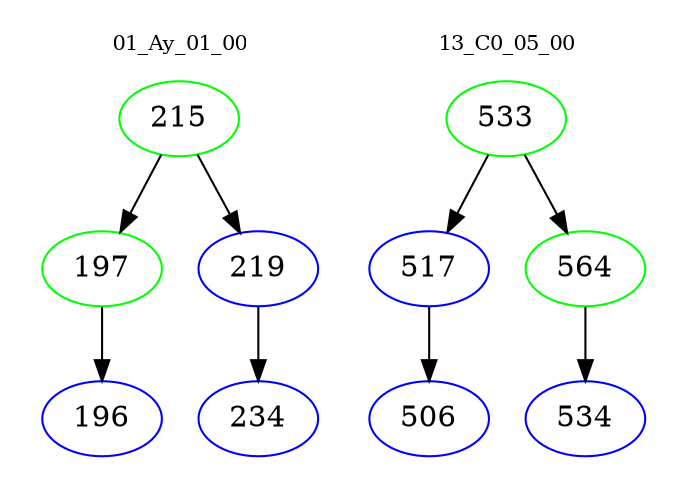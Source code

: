 digraph{
subgraph cluster_0 {
color = white
label = "01_Ay_01_00";
fontsize=10;
T0_215 [label="215", color="green"]
T0_215 -> T0_197 [color="black"]
T0_197 [label="197", color="green"]
T0_197 -> T0_196 [color="black"]
T0_196 [label="196", color="blue"]
T0_215 -> T0_219 [color="black"]
T0_219 [label="219", color="blue"]
T0_219 -> T0_234 [color="black"]
T0_234 [label="234", color="blue"]
}
subgraph cluster_1 {
color = white
label = "13_C0_05_00";
fontsize=10;
T1_533 [label="533", color="green"]
T1_533 -> T1_517 [color="black"]
T1_517 [label="517", color="blue"]
T1_517 -> T1_506 [color="black"]
T1_506 [label="506", color="blue"]
T1_533 -> T1_564 [color="black"]
T1_564 [label="564", color="green"]
T1_564 -> T1_534 [color="black"]
T1_534 [label="534", color="blue"]
}
}
